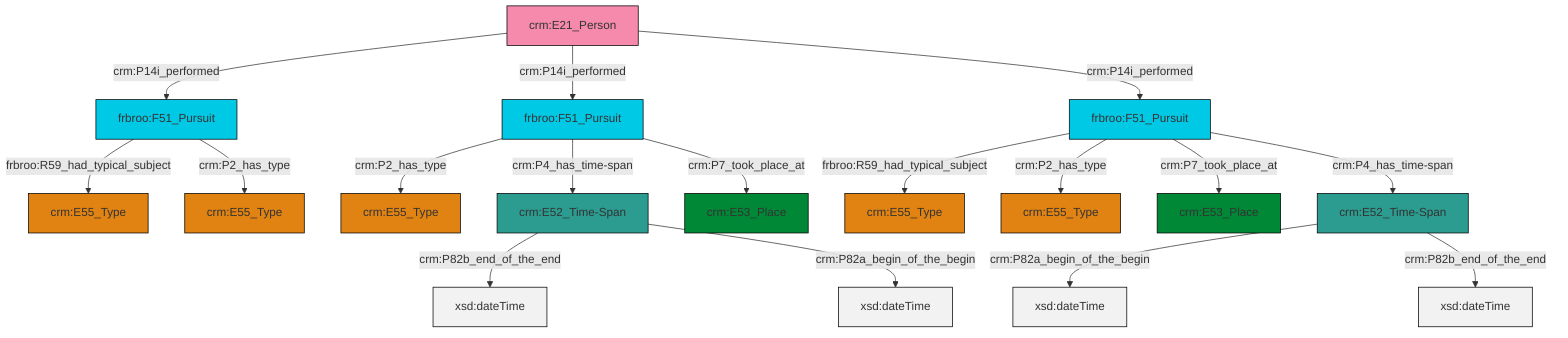 graph TD
classDef Literal fill:#f2f2f2,stroke:#000000;
classDef CRM_Entity fill:#FFFFFF,stroke:#000000;
classDef Temporal_Entity fill:#00C9E6, stroke:#000000;
classDef Type fill:#E18312, stroke:#000000;
classDef Time-Span fill:#2C9C91, stroke:#000000;
classDef Appellation fill:#FFEB7F, stroke:#000000;
classDef Place fill:#008836, stroke:#000000;
classDef Persistent_Item fill:#B266B2, stroke:#000000;
classDef Conceptual_Object fill:#FFD700, stroke:#000000;
classDef Physical_Thing fill:#D2B48C, stroke:#000000;
classDef Actor fill:#f58aad, stroke:#000000;
classDef PC_Classes fill:#4ce600, stroke:#000000;
classDef Multi fill:#cccccc,stroke:#000000;

8["frbroo:F51_Pursuit"]:::Temporal_Entity -->|crm:P2_has_type| 9["crm:E55_Type"]:::Type
8["frbroo:F51_Pursuit"]:::Temporal_Entity -->|crm:P4_has_time-span| 10["crm:E52_Time-Span"]:::Time-Span
17["frbroo:F51_Pursuit"]:::Temporal_Entity -->|frbroo:R59_had_typical_subject| 11["crm:E55_Type"]:::Type
17["frbroo:F51_Pursuit"]:::Temporal_Entity -->|crm:P2_has_type| 6["crm:E55_Type"]:::Type
18["crm:E21_Person"]:::Actor -->|crm:P14i_performed| 13["frbroo:F51_Pursuit"]:::Temporal_Entity
18["crm:E21_Person"]:::Actor -->|crm:P14i_performed| 8["frbroo:F51_Pursuit"]:::Temporal_Entity
18["crm:E21_Person"]:::Actor -->|crm:P14i_performed| 17["frbroo:F51_Pursuit"]:::Temporal_Entity
4["crm:E52_Time-Span"]:::Time-Span -->|crm:P82a_begin_of_the_begin| 22[xsd:dateTime]:::Literal
17["frbroo:F51_Pursuit"]:::Temporal_Entity -->|crm:P7_took_place_at| 2["crm:E53_Place"]:::Place
10["crm:E52_Time-Span"]:::Time-Span -->|crm:P82b_end_of_the_end| 25[xsd:dateTime]:::Literal
13["frbroo:F51_Pursuit"]:::Temporal_Entity -->|frbroo:R59_had_typical_subject| 23["crm:E55_Type"]:::Type
17["frbroo:F51_Pursuit"]:::Temporal_Entity -->|crm:P4_has_time-span| 4["crm:E52_Time-Span"]:::Time-Span
8["frbroo:F51_Pursuit"]:::Temporal_Entity -->|crm:P7_took_place_at| 0["crm:E53_Place"]:::Place
10["crm:E52_Time-Span"]:::Time-Span -->|crm:P82a_begin_of_the_begin| 28[xsd:dateTime]:::Literal
13["frbroo:F51_Pursuit"]:::Temporal_Entity -->|crm:P2_has_type| 26["crm:E55_Type"]:::Type
4["crm:E52_Time-Span"]:::Time-Span -->|crm:P82b_end_of_the_end| 30[xsd:dateTime]:::Literal